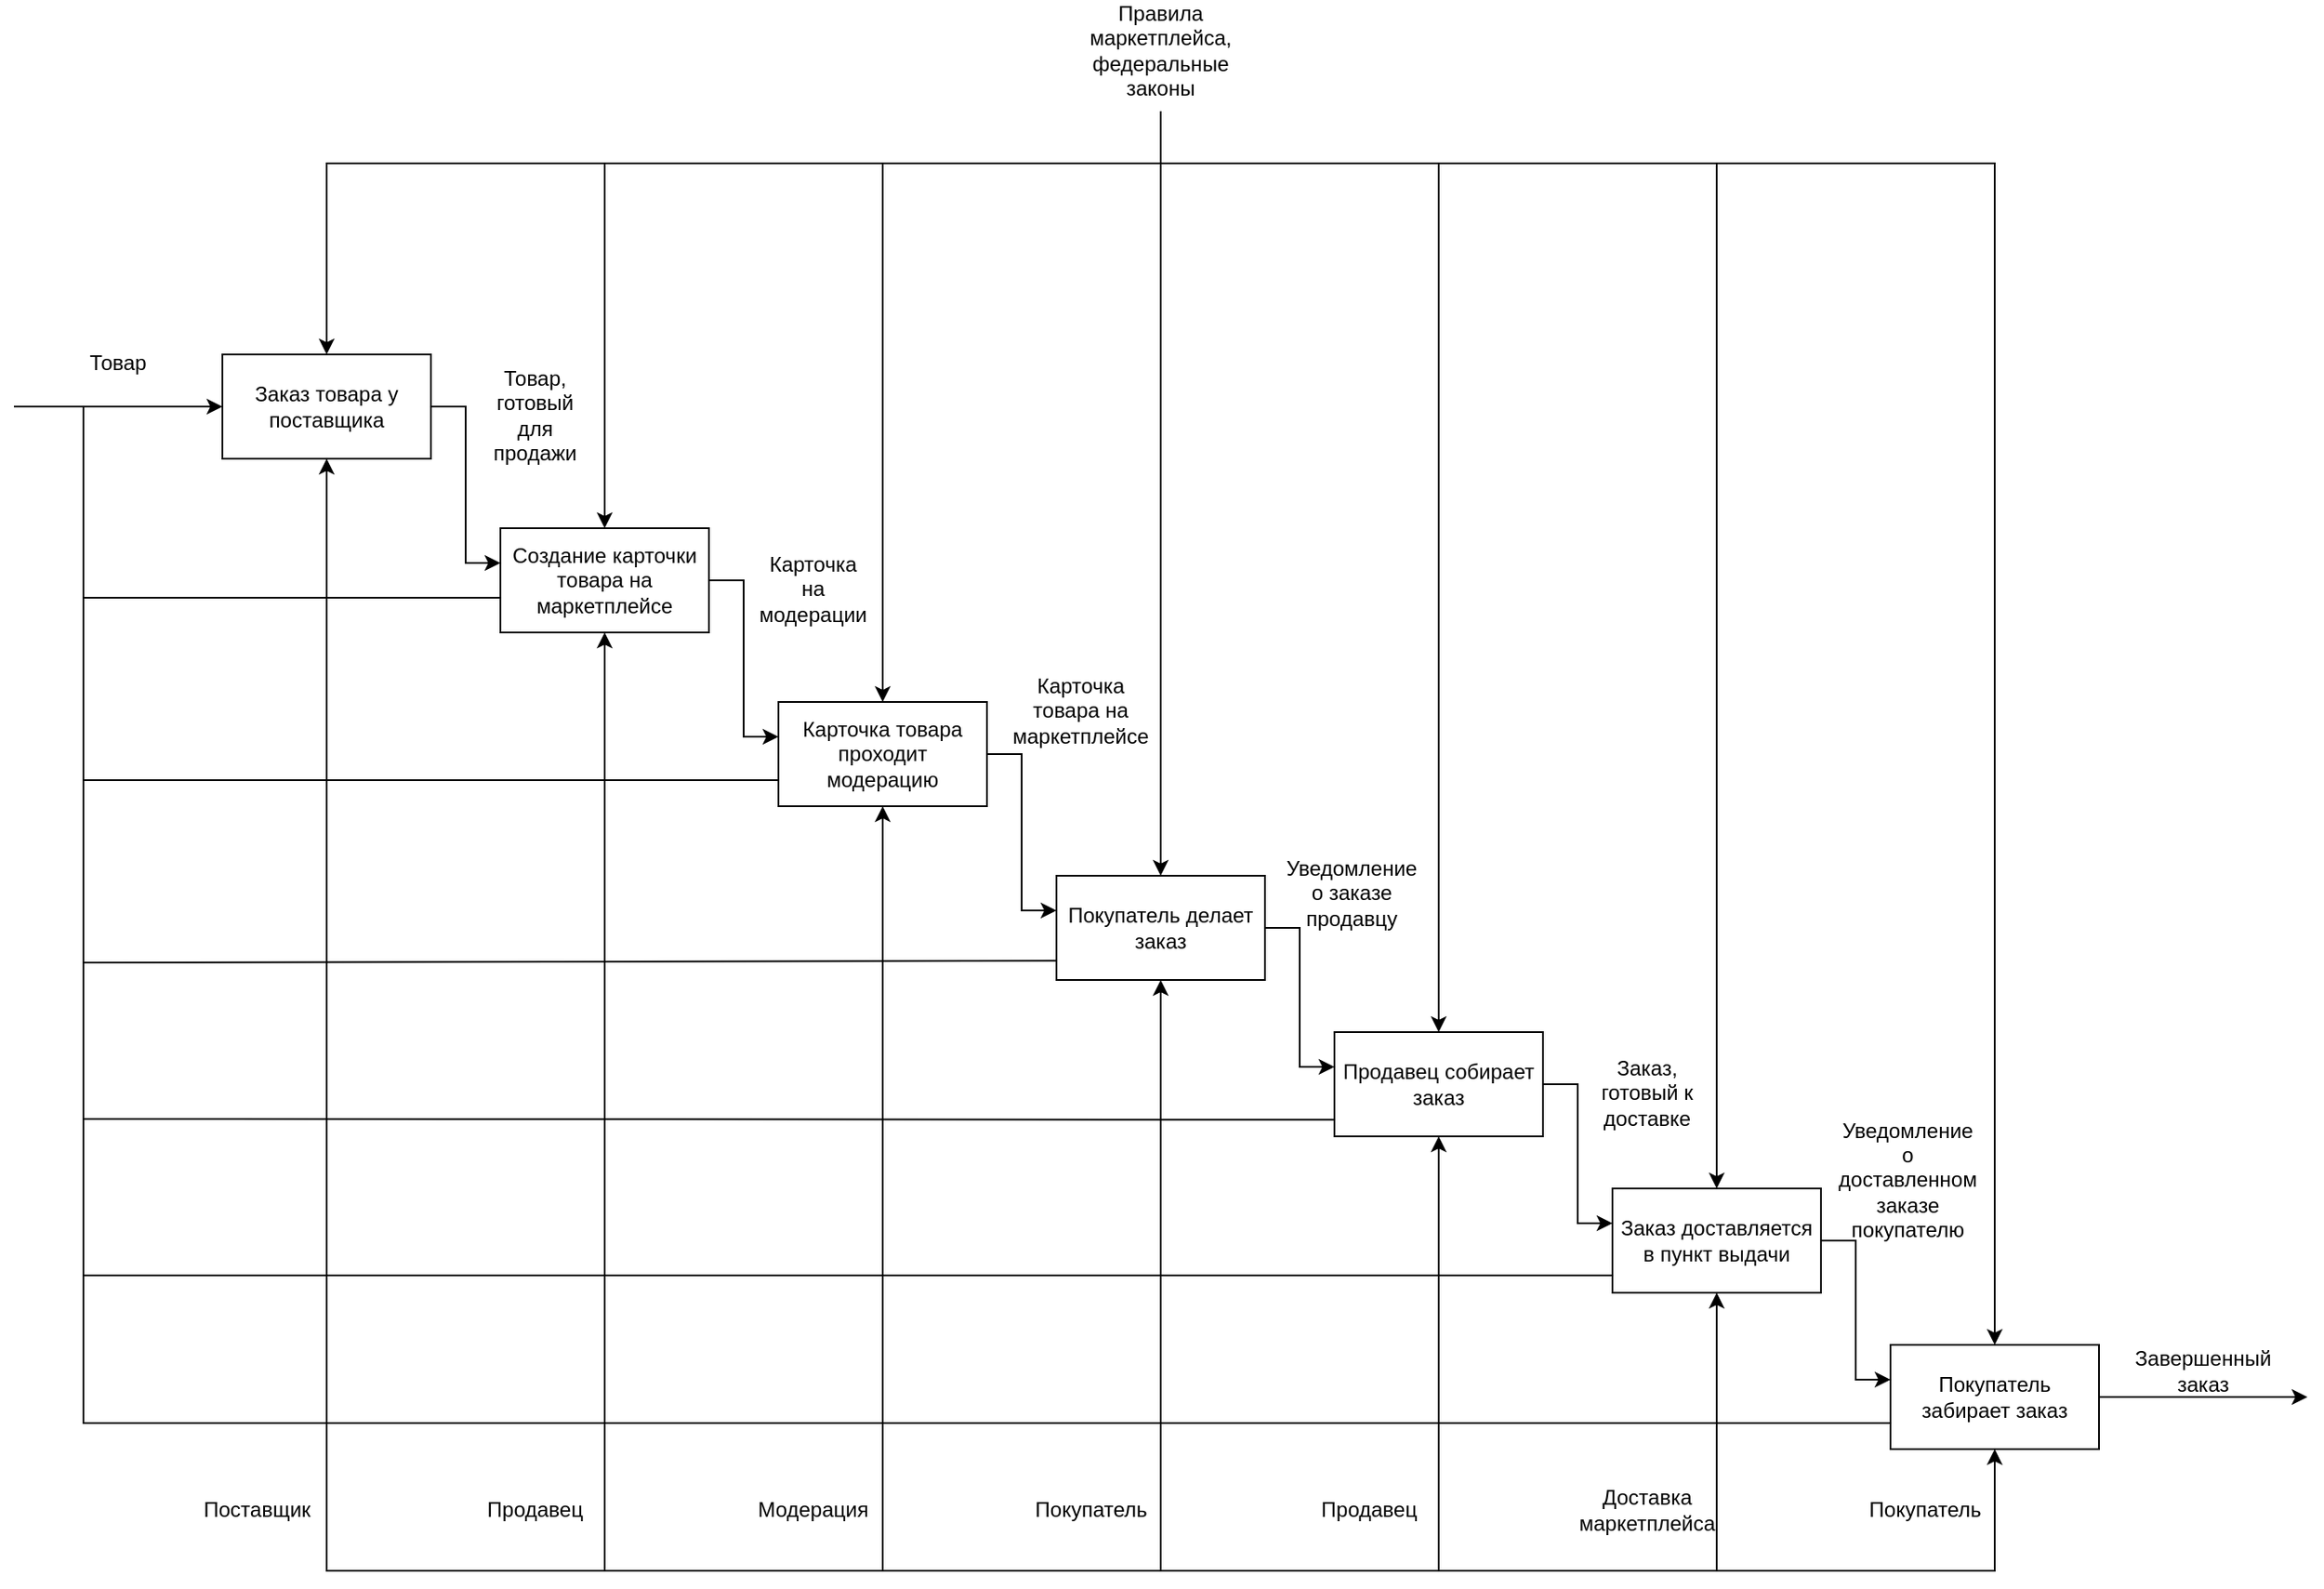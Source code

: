 <mxfile version="20.7.4" type="device"><diagram id="kz66SExIDfyJK6BS1JWt" name="Страница 1"><mxGraphModel dx="2430" dy="905" grid="1" gridSize="10" guides="1" tooltips="1" connect="1" arrows="1" fold="1" page="1" pageScale="1" pageWidth="827" pageHeight="1169" math="0" shadow="0"><root><mxCell id="0"/><mxCell id="1" parent="0"/><mxCell id="CsmoxNmB2KLmcgXycH5Z-5" style="edgeStyle=orthogonalEdgeStyle;rounded=0;orthogonalLoop=1;jettySize=auto;html=1;exitX=1;exitY=0.5;exitDx=0;exitDy=0;" parent="1" source="CsmoxNmB2KLmcgXycH5Z-2" target="CsmoxNmB2KLmcgXycH5Z-3" edge="1"><mxGeometry relative="1" as="geometry"><Array as="points"><mxPoint x="60" y="290"/><mxPoint x="60" y="380"/></Array></mxGeometry></mxCell><mxCell id="CsmoxNmB2KLmcgXycH5Z-2" value="Заказ товара у поставщика" style="rounded=0;whiteSpace=wrap;html=1;" parent="1" vertex="1"><mxGeometry x="-80" y="260" width="120" height="60" as="geometry"/></mxCell><mxCell id="CsmoxNmB2KLmcgXycH5Z-6" style="edgeStyle=orthogonalEdgeStyle;rounded=0;orthogonalLoop=1;jettySize=auto;html=1;exitX=1;exitY=0.5;exitDx=0;exitDy=0;" parent="1" source="CsmoxNmB2KLmcgXycH5Z-3" target="CsmoxNmB2KLmcgXycH5Z-4" edge="1"><mxGeometry relative="1" as="geometry"><Array as="points"><mxPoint x="220" y="390"/><mxPoint x="220" y="480"/></Array></mxGeometry></mxCell><mxCell id="CsmoxNmB2KLmcgXycH5Z-3" value="Создание карточки товара на маркетплейсе" style="rounded=0;whiteSpace=wrap;html=1;" parent="1" vertex="1"><mxGeometry x="80" y="360" width="120" height="60" as="geometry"/></mxCell><mxCell id="CsmoxNmB2KLmcgXycH5Z-8" style="edgeStyle=orthogonalEdgeStyle;rounded=0;orthogonalLoop=1;jettySize=auto;html=1;exitX=1;exitY=0.5;exitDx=0;exitDy=0;" parent="1" source="CsmoxNmB2KLmcgXycH5Z-4" target="CsmoxNmB2KLmcgXycH5Z-7" edge="1"><mxGeometry relative="1" as="geometry"><Array as="points"><mxPoint x="380" y="490"/><mxPoint x="380" y="580"/></Array></mxGeometry></mxCell><mxCell id="CsmoxNmB2KLmcgXycH5Z-4" value="Карточка товара проходит модерацию" style="rounded=0;whiteSpace=wrap;html=1;" parent="1" vertex="1"><mxGeometry x="240" y="460" width="120" height="60" as="geometry"/></mxCell><mxCell id="CsmoxNmB2KLmcgXycH5Z-10" style="edgeStyle=orthogonalEdgeStyle;rounded=0;orthogonalLoop=1;jettySize=auto;html=1;exitX=1;exitY=0.5;exitDx=0;exitDy=0;" parent="1" source="CsmoxNmB2KLmcgXycH5Z-7" target="CsmoxNmB2KLmcgXycH5Z-9" edge="1"><mxGeometry relative="1" as="geometry"><Array as="points"><mxPoint x="540" y="590"/><mxPoint x="540" y="670"/></Array></mxGeometry></mxCell><mxCell id="CsmoxNmB2KLmcgXycH5Z-7" value="Покупатель делает заказ" style="rounded=0;whiteSpace=wrap;html=1;" parent="1" vertex="1"><mxGeometry x="400" y="560" width="120" height="60" as="geometry"/></mxCell><mxCell id="CsmoxNmB2KLmcgXycH5Z-17" style="edgeStyle=orthogonalEdgeStyle;rounded=0;orthogonalLoop=1;jettySize=auto;html=1;exitX=1;exitY=0.5;exitDx=0;exitDy=0;" parent="1" source="CsmoxNmB2KLmcgXycH5Z-9" target="CsmoxNmB2KLmcgXycH5Z-16" edge="1"><mxGeometry relative="1" as="geometry"><Array as="points"><mxPoint x="700" y="680"/><mxPoint x="700" y="760"/></Array></mxGeometry></mxCell><mxCell id="CsmoxNmB2KLmcgXycH5Z-9" value="Продавец собирает заказ" style="rounded=0;whiteSpace=wrap;html=1;" parent="1" vertex="1"><mxGeometry x="560" y="650" width="120" height="60" as="geometry"/></mxCell><mxCell id="CsmoxNmB2KLmcgXycH5Z-11" value="" style="endArrow=classic;html=1;rounded=0;" parent="1" target="CsmoxNmB2KLmcgXycH5Z-2" edge="1"><mxGeometry width="50" height="50" relative="1" as="geometry"><mxPoint x="-200" y="290" as="sourcePoint"/><mxPoint x="-30" y="230" as="targetPoint"/></mxGeometry></mxCell><mxCell id="CsmoxNmB2KLmcgXycH5Z-12" value="Товар, готовый для продажи" style="text;html=1;strokeColor=none;fillColor=none;align=center;verticalAlign=middle;whiteSpace=wrap;rounded=0;" parent="1" vertex="1"><mxGeometry x="70" y="280" width="60" height="30" as="geometry"/></mxCell><mxCell id="CsmoxNmB2KLmcgXycH5Z-13" value="Карточка на модерации" style="text;html=1;strokeColor=none;fillColor=none;align=center;verticalAlign=middle;whiteSpace=wrap;rounded=0;" parent="1" vertex="1"><mxGeometry x="230" y="380" width="60" height="30" as="geometry"/></mxCell><mxCell id="CsmoxNmB2KLmcgXycH5Z-14" value="Карточка товара на маркетплейсе" style="text;html=1;strokeColor=none;fillColor=none;align=center;verticalAlign=middle;whiteSpace=wrap;rounded=0;" parent="1" vertex="1"><mxGeometry x="384" y="450" width="60" height="30" as="geometry"/></mxCell><mxCell id="CsmoxNmB2KLmcgXycH5Z-15" value="Уведомление о заказе продавцу" style="text;html=1;strokeColor=none;fillColor=none;align=center;verticalAlign=middle;whiteSpace=wrap;rounded=0;" parent="1" vertex="1"><mxGeometry x="540" y="555" width="60" height="30" as="geometry"/></mxCell><mxCell id="CsmoxNmB2KLmcgXycH5Z-20" style="edgeStyle=orthogonalEdgeStyle;rounded=0;orthogonalLoop=1;jettySize=auto;html=1;exitX=1;exitY=0.5;exitDx=0;exitDy=0;" parent="1" source="CsmoxNmB2KLmcgXycH5Z-16" target="CsmoxNmB2KLmcgXycH5Z-19" edge="1"><mxGeometry relative="1" as="geometry"><Array as="points"><mxPoint x="860" y="770"/><mxPoint x="860" y="850"/></Array></mxGeometry></mxCell><mxCell id="CsmoxNmB2KLmcgXycH5Z-16" value="Заказ доставляется в пункт выдачи" style="rounded=0;whiteSpace=wrap;html=1;" parent="1" vertex="1"><mxGeometry x="720" y="740" width="120" height="60" as="geometry"/></mxCell><mxCell id="CsmoxNmB2KLmcgXycH5Z-18" value="Заказ, готовый к доставке" style="text;html=1;strokeColor=none;fillColor=none;align=center;verticalAlign=middle;whiteSpace=wrap;rounded=0;" parent="1" vertex="1"><mxGeometry x="710" y="670" width="60" height="30" as="geometry"/></mxCell><mxCell id="CsmoxNmB2KLmcgXycH5Z-19" value="Покупатель забирает заказ" style="rounded=0;whiteSpace=wrap;html=1;" parent="1" vertex="1"><mxGeometry x="880" y="830" width="120" height="60" as="geometry"/></mxCell><mxCell id="CsmoxNmB2KLmcgXycH5Z-21" value="Уведомление о доставленном заказе покупателю" style="text;html=1;strokeColor=none;fillColor=none;align=center;verticalAlign=middle;whiteSpace=wrap;rounded=0;" parent="1" vertex="1"><mxGeometry x="860" y="720" width="60" height="30" as="geometry"/></mxCell><mxCell id="CsmoxNmB2KLmcgXycH5Z-22" value="" style="endArrow=classic;html=1;rounded=0;" parent="1" source="CsmoxNmB2KLmcgXycH5Z-19" edge="1"><mxGeometry width="50" height="50" relative="1" as="geometry"><mxPoint x="870" y="800" as="sourcePoint"/><mxPoint x="1120" y="860" as="targetPoint"/></mxGeometry></mxCell><mxCell id="CsmoxNmB2KLmcgXycH5Z-23" value="Завершенный заказ" style="text;html=1;strokeColor=none;fillColor=none;align=center;verticalAlign=middle;whiteSpace=wrap;rounded=0;" parent="1" vertex="1"><mxGeometry x="1030" y="830" width="60" height="30" as="geometry"/></mxCell><mxCell id="CsmoxNmB2KLmcgXycH5Z-24" value="" style="endArrow=classic;startArrow=classic;html=1;rounded=0;" parent="1" source="CsmoxNmB2KLmcgXycH5Z-2" target="CsmoxNmB2KLmcgXycH5Z-19" edge="1"><mxGeometry width="50" height="50" relative="1" as="geometry"><mxPoint x="30" y="950" as="sourcePoint"/><mxPoint x="920" y="960" as="targetPoint"/><Array as="points"><mxPoint x="-20" y="960"/><mxPoint x="940" y="960"/></Array></mxGeometry></mxCell><mxCell id="CsmoxNmB2KLmcgXycH5Z-25" value="" style="endArrow=classic;html=1;rounded=0;" parent="1" target="CsmoxNmB2KLmcgXycH5Z-3" edge="1"><mxGeometry width="50" height="50" relative="1" as="geometry"><mxPoint x="140" y="960" as="sourcePoint"/><mxPoint x="400" y="640" as="targetPoint"/></mxGeometry></mxCell><mxCell id="CsmoxNmB2KLmcgXycH5Z-26" value="" style="endArrow=classic;html=1;rounded=0;" parent="1" target="CsmoxNmB2KLmcgXycH5Z-4" edge="1"><mxGeometry width="50" height="50" relative="1" as="geometry"><mxPoint x="300" y="960" as="sourcePoint"/><mxPoint x="400" y="650" as="targetPoint"/></mxGeometry></mxCell><mxCell id="CsmoxNmB2KLmcgXycH5Z-27" value="" style="endArrow=classic;html=1;rounded=0;" parent="1" target="CsmoxNmB2KLmcgXycH5Z-7" edge="1"><mxGeometry width="50" height="50" relative="1" as="geometry"><mxPoint x="460" y="960" as="sourcePoint"/><mxPoint x="390" y="810" as="targetPoint"/></mxGeometry></mxCell><mxCell id="CsmoxNmB2KLmcgXycH5Z-28" value="" style="endArrow=classic;html=1;rounded=0;" parent="1" target="CsmoxNmB2KLmcgXycH5Z-9" edge="1"><mxGeometry width="50" height="50" relative="1" as="geometry"><mxPoint x="620" y="960" as="sourcePoint"/><mxPoint x="390" y="810" as="targetPoint"/></mxGeometry></mxCell><mxCell id="CsmoxNmB2KLmcgXycH5Z-29" value="" style="endArrow=classic;html=1;rounded=0;" parent="1" target="CsmoxNmB2KLmcgXycH5Z-16" edge="1"><mxGeometry width="50" height="50" relative="1" as="geometry"><mxPoint x="780" y="960" as="sourcePoint"/><mxPoint x="920" y="830" as="targetPoint"/></mxGeometry></mxCell><mxCell id="CsmoxNmB2KLmcgXycH5Z-30" value="Поставщик" style="text;html=1;strokeColor=none;fillColor=none;align=center;verticalAlign=middle;whiteSpace=wrap;rounded=0;" parent="1" vertex="1"><mxGeometry x="-90" y="910" width="60" height="30" as="geometry"/></mxCell><mxCell id="CsmoxNmB2KLmcgXycH5Z-31" value="Продавец" style="text;html=1;strokeColor=none;fillColor=none;align=center;verticalAlign=middle;whiteSpace=wrap;rounded=0;" parent="1" vertex="1"><mxGeometry x="70" y="910" width="60" height="30" as="geometry"/></mxCell><mxCell id="CsmoxNmB2KLmcgXycH5Z-32" value="Модерация" style="text;html=1;strokeColor=none;fillColor=none;align=center;verticalAlign=middle;whiteSpace=wrap;rounded=0;" parent="1" vertex="1"><mxGeometry x="230" y="910" width="60" height="30" as="geometry"/></mxCell><mxCell id="CsmoxNmB2KLmcgXycH5Z-33" value="Покупатель" style="text;html=1;strokeColor=none;fillColor=none;align=center;verticalAlign=middle;whiteSpace=wrap;rounded=0;" parent="1" vertex="1"><mxGeometry x="390" y="910" width="60" height="30" as="geometry"/></mxCell><mxCell id="CsmoxNmB2KLmcgXycH5Z-34" value="Продавец" style="text;html=1;strokeColor=none;fillColor=none;align=center;verticalAlign=middle;whiteSpace=wrap;rounded=0;" parent="1" vertex="1"><mxGeometry x="550" y="910" width="60" height="30" as="geometry"/></mxCell><mxCell id="CsmoxNmB2KLmcgXycH5Z-35" value="Доставка маркетплейса" style="text;html=1;strokeColor=none;fillColor=none;align=center;verticalAlign=middle;whiteSpace=wrap;rounded=0;" parent="1" vertex="1"><mxGeometry x="710" y="910" width="60" height="30" as="geometry"/></mxCell><mxCell id="CsmoxNmB2KLmcgXycH5Z-36" value="Покупатель" style="text;html=1;strokeColor=none;fillColor=none;align=center;verticalAlign=middle;whiteSpace=wrap;rounded=0;" parent="1" vertex="1"><mxGeometry x="870" y="910" width="60" height="30" as="geometry"/></mxCell><mxCell id="CsmoxNmB2KLmcgXycH5Z-39" value="Товар" style="text;html=1;strokeColor=none;fillColor=none;align=center;verticalAlign=middle;whiteSpace=wrap;rounded=0;" parent="1" vertex="1"><mxGeometry x="-170" y="250" width="60" height="30" as="geometry"/></mxCell><mxCell id="JGwlbqUmD53Dew--tpG1-1" value="" style="endArrow=none;html=1;rounded=0;" parent="1" edge="1"><mxGeometry width="50" height="50" relative="1" as="geometry"><mxPoint x="-160" y="290" as="sourcePoint"/><mxPoint x="80" y="400" as="targetPoint"/><Array as="points"><mxPoint x="-160" y="400"/></Array></mxGeometry></mxCell><mxCell id="JGwlbqUmD53Dew--tpG1-3" value="" style="endArrow=none;html=1;rounded=0;exitX=0;exitY=0.75;exitDx=0;exitDy=0;" parent="1" source="CsmoxNmB2KLmcgXycH5Z-4" edge="1"><mxGeometry width="50" height="50" relative="1" as="geometry"><mxPoint x="260" y="600" as="sourcePoint"/><mxPoint x="-160" y="290" as="targetPoint"/><Array as="points"><mxPoint x="-160" y="505"/></Array></mxGeometry></mxCell><mxCell id="JGwlbqUmD53Dew--tpG1-4" value="" style="endArrow=none;html=1;rounded=0;exitX=0.004;exitY=0.815;exitDx=0;exitDy=0;exitPerimeter=0;" parent="1" source="CsmoxNmB2KLmcgXycH5Z-7" edge="1"><mxGeometry width="50" height="50" relative="1" as="geometry"><mxPoint x="170" y="560" as="sourcePoint"/><mxPoint x="-160" y="290" as="targetPoint"/><Array as="points"><mxPoint x="-160" y="610"/></Array></mxGeometry></mxCell><mxCell id="JGwlbqUmD53Dew--tpG1-5" value="" style="endArrow=none;html=1;rounded=0;exitX=0.002;exitY=0.84;exitDx=0;exitDy=0;exitPerimeter=0;" parent="1" source="CsmoxNmB2KLmcgXycH5Z-9" edge="1"><mxGeometry width="50" height="50" relative="1" as="geometry"><mxPoint x="160" y="660" as="sourcePoint"/><mxPoint x="-160" y="290" as="targetPoint"/><Array as="points"><mxPoint x="-160" y="700"/></Array></mxGeometry></mxCell><mxCell id="JGwlbqUmD53Dew--tpG1-6" value="" style="endArrow=none;html=1;rounded=0;" parent="1" edge="1"><mxGeometry width="50" height="50" relative="1" as="geometry"><mxPoint x="720" y="790" as="sourcePoint"/><mxPoint x="-160" y="290" as="targetPoint"/><Array as="points"><mxPoint x="-160" y="790"/></Array></mxGeometry></mxCell><mxCell id="JGwlbqUmD53Dew--tpG1-7" value="" style="endArrow=none;html=1;rounded=0;exitX=0;exitY=0.75;exitDx=0;exitDy=0;" parent="1" source="CsmoxNmB2KLmcgXycH5Z-19" edge="1"><mxGeometry width="50" height="50" relative="1" as="geometry"><mxPoint x="280" y="610" as="sourcePoint"/><mxPoint x="-160" y="290" as="targetPoint"/><Array as="points"><mxPoint x="-160" y="875"/></Array></mxGeometry></mxCell><mxCell id="JGwlbqUmD53Dew--tpG1-8" value="" style="endArrow=classic;startArrow=classic;html=1;rounded=0;" parent="1" source="CsmoxNmB2KLmcgXycH5Z-2" target="CsmoxNmB2KLmcgXycH5Z-19" edge="1"><mxGeometry width="50" height="50" relative="1" as="geometry"><mxPoint y="160" as="sourcePoint"/><mxPoint x="870" y="500" as="targetPoint"/><Array as="points"><mxPoint x="-20" y="150"/><mxPoint x="940" y="150"/></Array></mxGeometry></mxCell><mxCell id="JGwlbqUmD53Dew--tpG1-9" value="" style="endArrow=classic;html=1;rounded=0;" parent="1" target="CsmoxNmB2KLmcgXycH5Z-3" edge="1"><mxGeometry width="50" height="50" relative="1" as="geometry"><mxPoint x="140" y="150" as="sourcePoint"/><mxPoint x="360" y="420" as="targetPoint"/></mxGeometry></mxCell><mxCell id="JGwlbqUmD53Dew--tpG1-10" value="" style="endArrow=classic;html=1;rounded=0;" parent="1" target="CsmoxNmB2KLmcgXycH5Z-4" edge="1"><mxGeometry width="50" height="50" relative="1" as="geometry"><mxPoint x="300" y="150" as="sourcePoint"/><mxPoint x="150" y="370" as="targetPoint"/></mxGeometry></mxCell><mxCell id="JGwlbqUmD53Dew--tpG1-11" value="" style="endArrow=classic;html=1;rounded=0;" parent="1" target="CsmoxNmB2KLmcgXycH5Z-7" edge="1"><mxGeometry width="50" height="50" relative="1" as="geometry"><mxPoint x="460" y="120" as="sourcePoint"/><mxPoint x="480" y="410" as="targetPoint"/></mxGeometry></mxCell><mxCell id="JGwlbqUmD53Dew--tpG1-12" value="" style="endArrow=classic;html=1;rounded=0;" parent="1" target="CsmoxNmB2KLmcgXycH5Z-9" edge="1"><mxGeometry width="50" height="50" relative="1" as="geometry"><mxPoint x="620" y="150" as="sourcePoint"/><mxPoint x="680" y="480" as="targetPoint"/></mxGeometry></mxCell><mxCell id="JGwlbqUmD53Dew--tpG1-13" value="" style="endArrow=classic;html=1;rounded=0;" parent="1" target="CsmoxNmB2KLmcgXycH5Z-16" edge="1"><mxGeometry width="50" height="50" relative="1" as="geometry"><mxPoint x="780" y="150" as="sourcePoint"/><mxPoint x="740" y="500" as="targetPoint"/></mxGeometry></mxCell><mxCell id="JGwlbqUmD53Dew--tpG1-14" value="Правила маркетплейса, федеральные законы" style="text;html=1;strokeColor=none;fillColor=none;align=center;verticalAlign=middle;whiteSpace=wrap;rounded=0;" parent="1" vertex="1"><mxGeometry x="430" y="70" width="60" height="30" as="geometry"/></mxCell></root></mxGraphModel></diagram></mxfile>